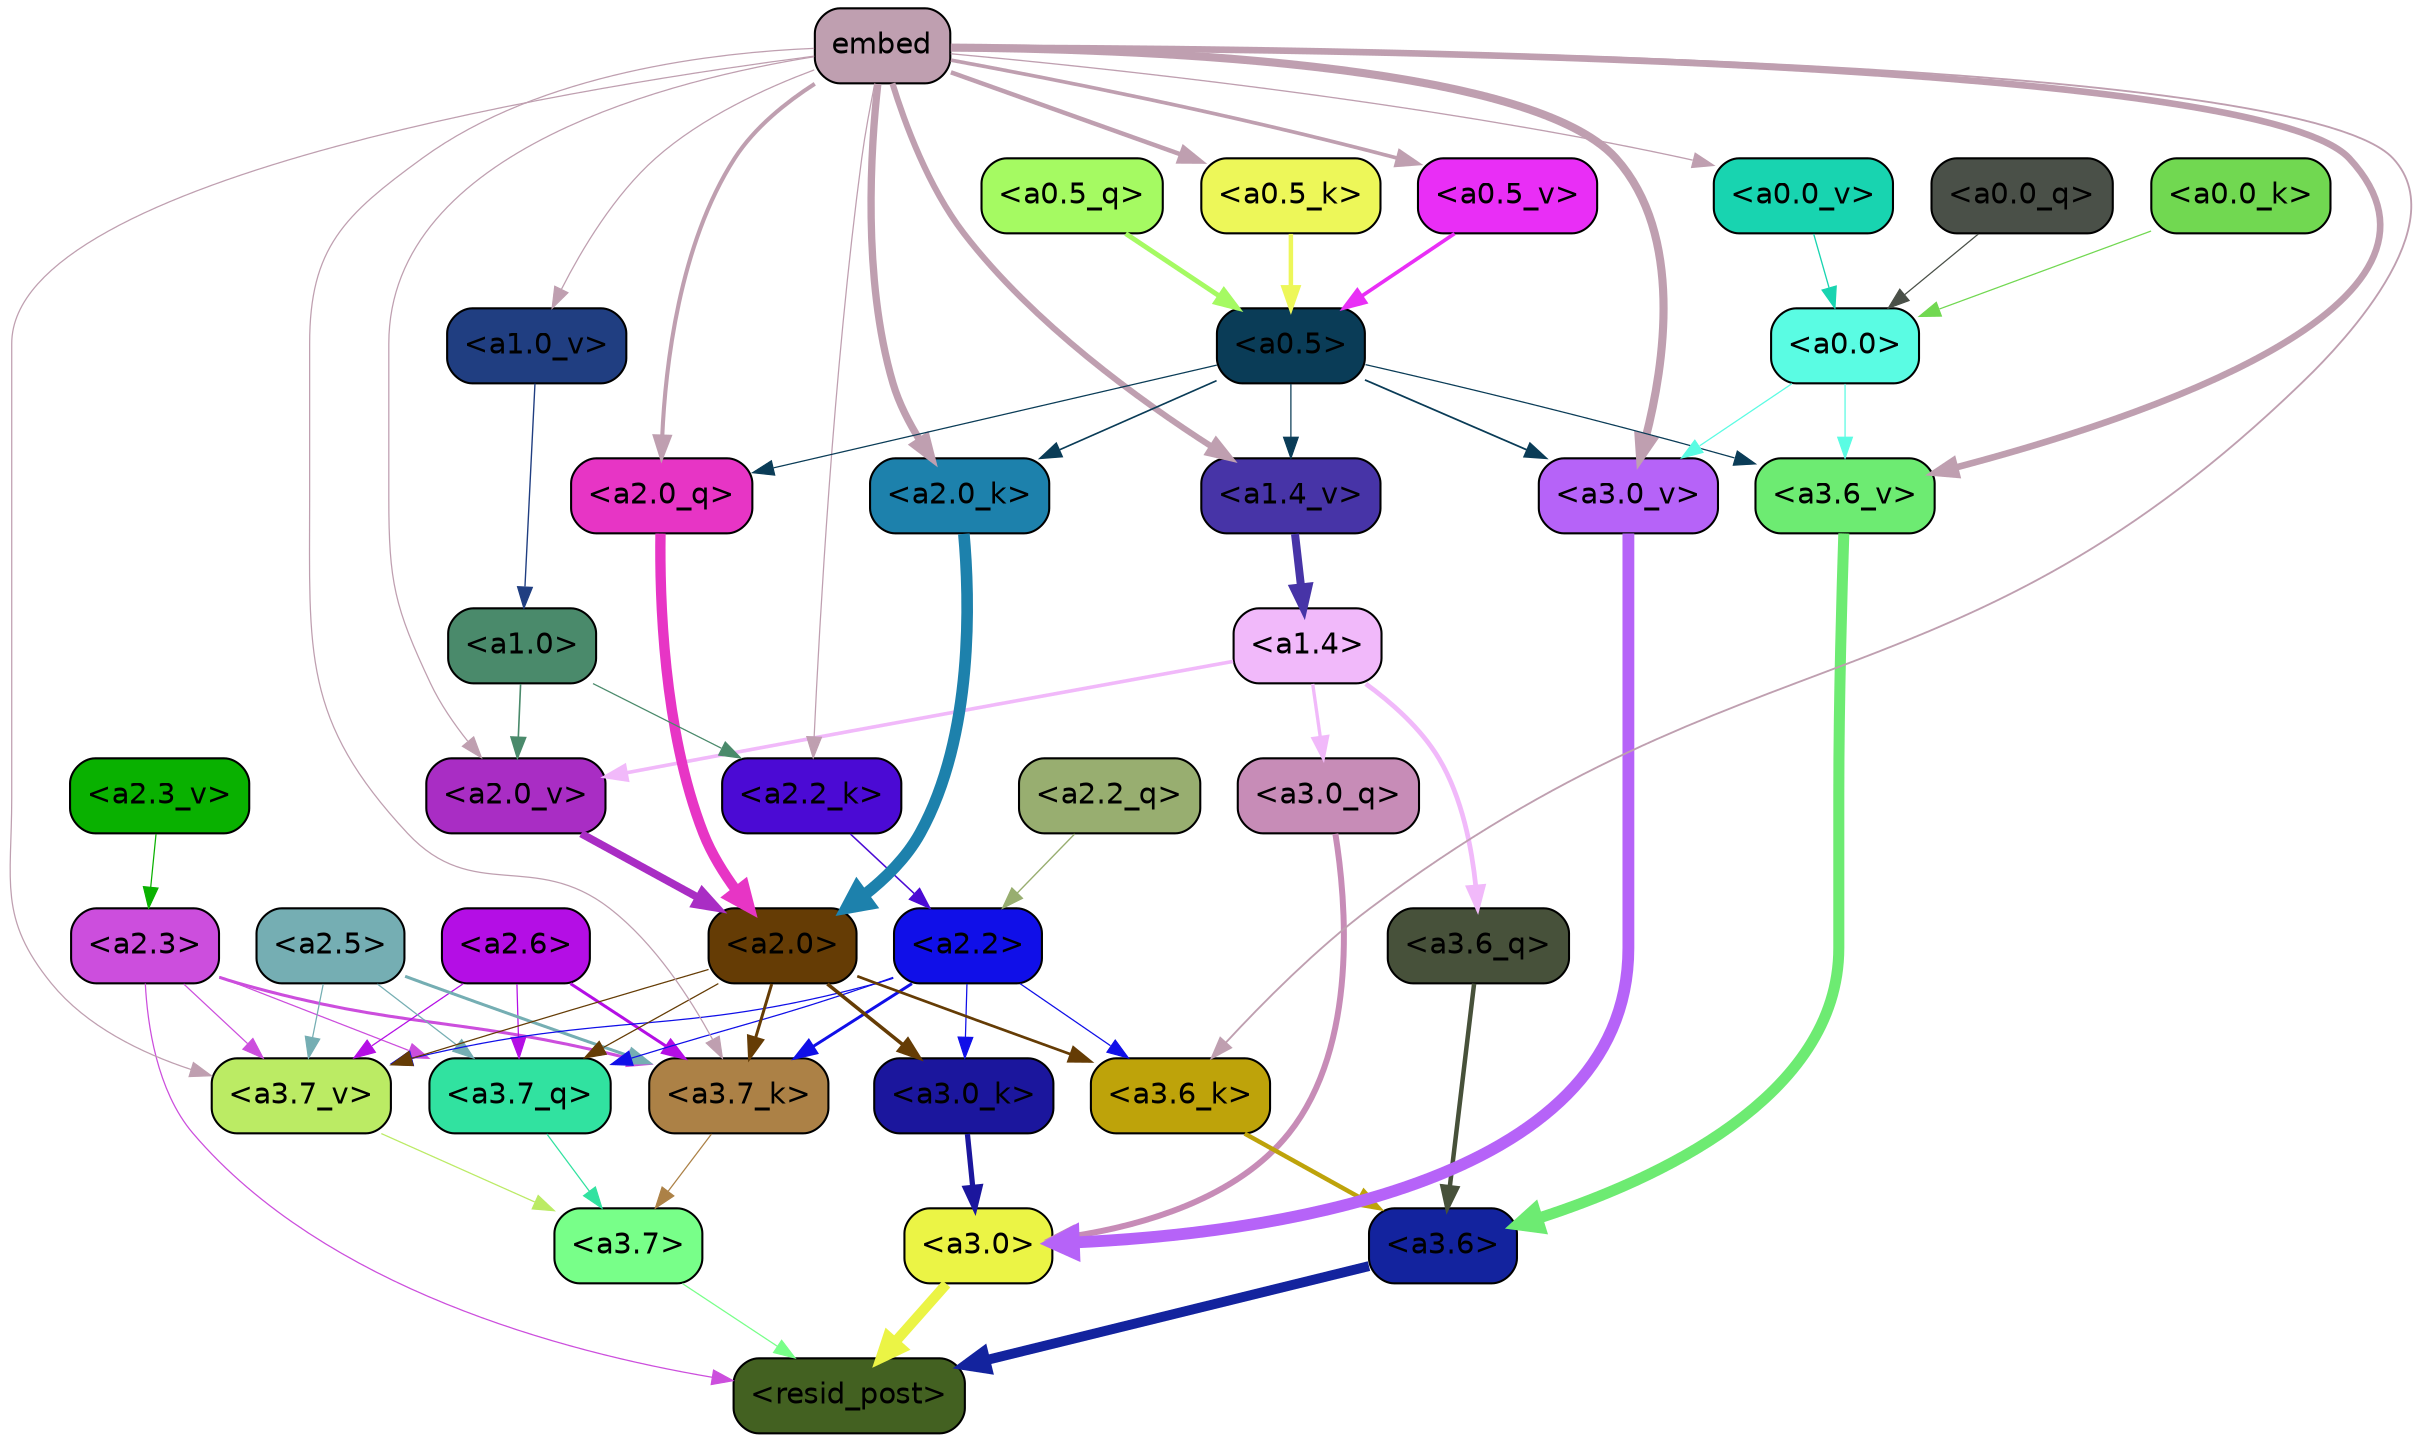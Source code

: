 strict digraph "" {
	graph [bgcolor=transparent,
		layout=dot,
		overlap=false,
		splines=true
	];
	"<a3.7>"	[color=black,
		fillcolor="#78ff89",
		fontname=Helvetica,
		shape=box,
		style="filled, rounded"];
	"<resid_post>"	[color=black,
		fillcolor="#436121",
		fontname=Helvetica,
		shape=box,
		style="filled, rounded"];
	"<a3.7>" -> "<resid_post>"	[color="#78ff89",
		penwidth=0.6];
	"<a3.6>"	[color=black,
		fillcolor="#13239e",
		fontname=Helvetica,
		shape=box,
		style="filled, rounded"];
	"<a3.6>" -> "<resid_post>"	[color="#13239e",
		penwidth=4.746312499046326];
	"<a3.0>"	[color=black,
		fillcolor="#ebf445",
		fontname=Helvetica,
		shape=box,
		style="filled, rounded"];
	"<a3.0>" -> "<resid_post>"	[color="#ebf445",
		penwidth=4.896343111991882];
	"<a2.3>"	[color=black,
		fillcolor="#cc4edd",
		fontname=Helvetica,
		shape=box,
		style="filled, rounded"];
	"<a2.3>" -> "<resid_post>"	[color="#cc4edd",
		penwidth=0.6];
	"<a3.7_q>"	[color=black,
		fillcolor="#31e2a0",
		fontname=Helvetica,
		shape=box,
		style="filled, rounded"];
	"<a2.3>" -> "<a3.7_q>"	[color="#cc4edd",
		penwidth=0.6];
	"<a3.7_k>"	[color=black,
		fillcolor="#ac8146",
		fontname=Helvetica,
		shape=box,
		style="filled, rounded"];
	"<a2.3>" -> "<a3.7_k>"	[color="#cc4edd",
		penwidth=1.467104621231556];
	"<a3.7_v>"	[color=black,
		fillcolor="#bbeb64",
		fontname=Helvetica,
		shape=box,
		style="filled, rounded"];
	"<a2.3>" -> "<a3.7_v>"	[color="#cc4edd",
		penwidth=0.6];
	"<a3.7_q>" -> "<a3.7>"	[color="#31e2a0",
		penwidth=0.6];
	"<a3.6_q>"	[color=black,
		fillcolor="#47513a",
		fontname=Helvetica,
		shape=box,
		style="filled, rounded"];
	"<a3.6_q>" -> "<a3.6>"	[color="#47513a",
		penwidth=2.160832464694977];
	"<a3.0_q>"	[color=black,
		fillcolor="#c78cb7",
		fontname=Helvetica,
		shape=box,
		style="filled, rounded"];
	"<a3.0_q>" -> "<a3.0>"	[color="#c78cb7",
		penwidth=2.870753765106201];
	"<a3.7_k>" -> "<a3.7>"	[color="#ac8146",
		penwidth=0.6];
	"<a3.6_k>"	[color=black,
		fillcolor="#bea30a",
		fontname=Helvetica,
		shape=box,
		style="filled, rounded"];
	"<a3.6_k>" -> "<a3.6>"	[color="#bea30a",
		penwidth=2.13908451795578];
	"<a3.0_k>"	[color=black,
		fillcolor="#1b169d",
		fontname=Helvetica,
		shape=box,
		style="filled, rounded"];
	"<a3.0_k>" -> "<a3.0>"	[color="#1b169d",
		penwidth=2.520303964614868];
	"<a3.7_v>" -> "<a3.7>"	[color="#bbeb64",
		penwidth=0.6];
	"<a3.6_v>"	[color=black,
		fillcolor="#6deb72",
		fontname=Helvetica,
		shape=box,
		style="filled, rounded"];
	"<a3.6_v>" -> "<a3.6>"	[color="#6deb72",
		penwidth=5.297133803367615];
	"<a3.0_v>"	[color=black,
		fillcolor="#b663f8",
		fontname=Helvetica,
		shape=box,
		style="filled, rounded"];
	"<a3.0_v>" -> "<a3.0>"	[color="#b663f8",
		penwidth=5.680712580680847];
	"<a2.6>"	[color=black,
		fillcolor="#b40ee5",
		fontname=Helvetica,
		shape=box,
		style="filled, rounded"];
	"<a2.6>" -> "<a3.7_q>"	[color="#b40ee5",
		penwidth=0.6];
	"<a2.6>" -> "<a3.7_k>"	[color="#b40ee5",
		penwidth=1.4453159049153328];
	"<a2.6>" -> "<a3.7_v>"	[color="#b40ee5",
		penwidth=0.6];
	"<a2.5>"	[color=black,
		fillcolor="#75aeb3",
		fontname=Helvetica,
		shape=box,
		style="filled, rounded"];
	"<a2.5>" -> "<a3.7_q>"	[color="#75aeb3",
		penwidth=0.6];
	"<a2.5>" -> "<a3.7_k>"	[color="#75aeb3",
		penwidth=1.4526091292500496];
	"<a2.5>" -> "<a3.7_v>"	[color="#75aeb3",
		penwidth=0.6];
	"<a2.2>"	[color=black,
		fillcolor="#100fe8",
		fontname=Helvetica,
		shape=box,
		style="filled, rounded"];
	"<a2.2>" -> "<a3.7_q>"	[color="#100fe8",
		penwidth=0.6];
	"<a2.2>" -> "<a3.7_k>"	[color="#100fe8",
		penwidth=1.4310357049107552];
	"<a2.2>" -> "<a3.6_k>"	[color="#100fe8",
		penwidth=0.6];
	"<a2.2>" -> "<a3.0_k>"	[color="#100fe8",
		penwidth=0.6];
	"<a2.2>" -> "<a3.7_v>"	[color="#100fe8",
		penwidth=0.6];
	"<a2.0>"	[color=black,
		fillcolor="#653c05",
		fontname=Helvetica,
		shape=box,
		style="filled, rounded"];
	"<a2.0>" -> "<a3.7_q>"	[color="#653c05",
		penwidth=0.6];
	"<a2.0>" -> "<a3.7_k>"	[color="#653c05",
		penwidth=1.4314699843525887];
	"<a2.0>" -> "<a3.6_k>"	[color="#653c05",
		penwidth=1.2950235605239868];
	"<a2.0>" -> "<a3.0_k>"	[color="#653c05",
		penwidth=1.712992787361145];
	"<a2.0>" -> "<a3.7_v>"	[color="#653c05",
		penwidth=0.6];
	"<a1.4>"	[color=black,
		fillcolor="#f1b9fa",
		fontname=Helvetica,
		shape=box,
		style="filled, rounded"];
	"<a1.4>" -> "<a3.6_q>"	[color="#f1b9fa",
		penwidth=2.2719132900238037];
	"<a1.4>" -> "<a3.0_q>"	[color="#f1b9fa",
		penwidth=1.5932877659797668];
	"<a2.0_v>"	[color=black,
		fillcolor="#a92dc4",
		fontname=Helvetica,
		shape=box,
		style="filled, rounded"];
	"<a1.4>" -> "<a2.0_v>"	[color="#f1b9fa",
		penwidth=1.7291951477527618];
	embed	[color=black,
		fillcolor="#bf9fb0",
		fontname=Helvetica,
		shape=box,
		style="filled, rounded"];
	embed -> "<a3.7_k>"	[color="#bf9fb0",
		penwidth=0.6];
	embed -> "<a3.6_k>"	[color="#bf9fb0",
		penwidth=0.891706109046936];
	embed -> "<a3.7_v>"	[color="#bf9fb0",
		penwidth=0.6];
	embed -> "<a3.6_v>"	[color="#bf9fb0",
		penwidth=3.1766927242279053];
	embed -> "<a3.0_v>"	[color="#bf9fb0",
		penwidth=3.9005755856633186];
	"<a2.0_q>"	[color=black,
		fillcolor="#e735c5",
		fontname=Helvetica,
		shape=box,
		style="filled, rounded"];
	embed -> "<a2.0_q>"	[color="#bf9fb0",
		penwidth=1.9666987657546997];
	"<a2.2_k>"	[color=black,
		fillcolor="#4b0ad4",
		fontname=Helvetica,
		shape=box,
		style="filled, rounded"];
	embed -> "<a2.2_k>"	[color="#bf9fb0",
		penwidth=0.6];
	"<a2.0_k>"	[color=black,
		fillcolor="#1d81ac",
		fontname=Helvetica,
		shape=box,
		style="filled, rounded"];
	embed -> "<a2.0_k>"	[color="#bf9fb0",
		penwidth=3.5067105293273926];
	embed -> "<a2.0_v>"	[color="#bf9fb0",
		penwidth=0.6];
	"<a1.4_v>"	[color=black,
		fillcolor="#4734a7",
		fontname=Helvetica,
		shape=box,
		style="filled, rounded"];
	embed -> "<a1.4_v>"	[color="#bf9fb0",
		penwidth=2.921818971633911];
	"<a1.0_v>"	[color=black,
		fillcolor="#203e81",
		fontname=Helvetica,
		shape=box,
		style="filled, rounded"];
	embed -> "<a1.0_v>"	[color="#bf9fb0",
		penwidth=0.6];
	"<a0.5_k>"	[color=black,
		fillcolor="#edf759",
		fontname=Helvetica,
		shape=box,
		style="filled, rounded"];
	embed -> "<a0.5_k>"	[color="#bf9fb0",
		penwidth=2.1505026817321777];
	"<a0.5_v>"	[color=black,
		fillcolor="#e92ef6",
		fontname=Helvetica,
		shape=box,
		style="filled, rounded"];
	embed -> "<a0.5_v>"	[color="#bf9fb0",
		penwidth=1.7693885564804077];
	"<a0.0_v>"	[color=black,
		fillcolor="#18d4b0",
		fontname=Helvetica,
		shape=box,
		style="filled, rounded"];
	embed -> "<a0.0_v>"	[color="#bf9fb0",
		penwidth=0.6300246715545654];
	"<a0.5>"	[color=black,
		fillcolor="#0a3c57",
		fontname=Helvetica,
		shape=box,
		style="filled, rounded"];
	"<a0.5>" -> "<a3.6_v>"	[color="#0a3c57",
		penwidth=0.6];
	"<a0.5>" -> "<a3.0_v>"	[color="#0a3c57",
		penwidth=0.8493617177009583];
	"<a0.5>" -> "<a2.0_q>"	[color="#0a3c57",
		penwidth=0.6];
	"<a0.5>" -> "<a2.0_k>"	[color="#0a3c57",
		penwidth=0.7897228002548218];
	"<a0.5>" -> "<a1.4_v>"	[color="#0a3c57",
		penwidth=0.6];
	"<a0.0>"	[color=black,
		fillcolor="#5afce3",
		fontname=Helvetica,
		shape=box,
		style="filled, rounded"];
	"<a0.0>" -> "<a3.6_v>"	[color="#5afce3",
		penwidth=0.6];
	"<a0.0>" -> "<a3.0_v>"	[color="#5afce3",
		penwidth=0.6];
	"<a2.2_q>"	[color=black,
		fillcolor="#98ae70",
		fontname=Helvetica,
		shape=box,
		style="filled, rounded"];
	"<a2.2_q>" -> "<a2.2>"	[color="#98ae70",
		penwidth=0.6677633281797171];
	"<a2.0_q>" -> "<a2.0>"	[color="#e735c5",
		penwidth=4.966194009408355];
	"<a2.2_k>" -> "<a2.2>"	[color="#4b0ad4",
		penwidth=0.7399393804371357];
	"<a2.0_k>" -> "<a2.0>"	[color="#1d81ac",
		penwidth=5.5817058570683];
	"<a2.3_v>"	[color=black,
		fillcolor="#09b100",
		fontname=Helvetica,
		shape=box,
		style="filled, rounded"];
	"<a2.3_v>" -> "<a2.3>"	[color="#09b100",
		penwidth=0.6];
	"<a2.0_v>" -> "<a2.0>"	[color="#a92dc4",
		penwidth=3.7102378383278847];
	"<a1.0>"	[color=black,
		fillcolor="#4a8a6b",
		fontname=Helvetica,
		shape=box,
		style="filled, rounded"];
	"<a1.0>" -> "<a2.2_k>"	[color="#4a8a6b",
		penwidth=0.6];
	"<a1.0>" -> "<a2.0_v>"	[color="#4a8a6b",
		penwidth=0.7823128998279572];
	"<a1.4_v>" -> "<a1.4>"	[color="#4734a7",
		penwidth=3.84571635723114];
	"<a1.0_v>" -> "<a1.0>"	[color="#203e81",
		penwidth=0.6638844013214111];
	"<a0.5_q>"	[color=black,
		fillcolor="#a5fa62",
		fontname=Helvetica,
		shape=box,
		style="filled, rounded"];
	"<a0.5_q>" -> "<a0.5>"	[color="#a5fa62",
		penwidth=2.3498679399490356];
	"<a0.0_q>"	[color=black,
		fillcolor="#4a5048",
		fontname=Helvetica,
		shape=box,
		style="filled, rounded"];
	"<a0.0_q>" -> "<a0.0>"	[color="#4a5048",
		penwidth=0.6];
	"<a0.5_k>" -> "<a0.5>"	[color="#edf759",
		penwidth=2.1505037546157837];
	"<a0.0_k>"	[color=black,
		fillcolor="#71d851",
		fontname=Helvetica,
		shape=box,
		style="filled, rounded"];
	"<a0.0_k>" -> "<a0.0>"	[color="#71d851",
		penwidth=0.6];
	"<a0.5_v>" -> "<a0.5>"	[color="#e92ef6",
		penwidth=1.769389271736145];
	"<a0.0_v>" -> "<a0.0>"	[color="#18d4b0",
		penwidth=0.6300240755081177];
}
